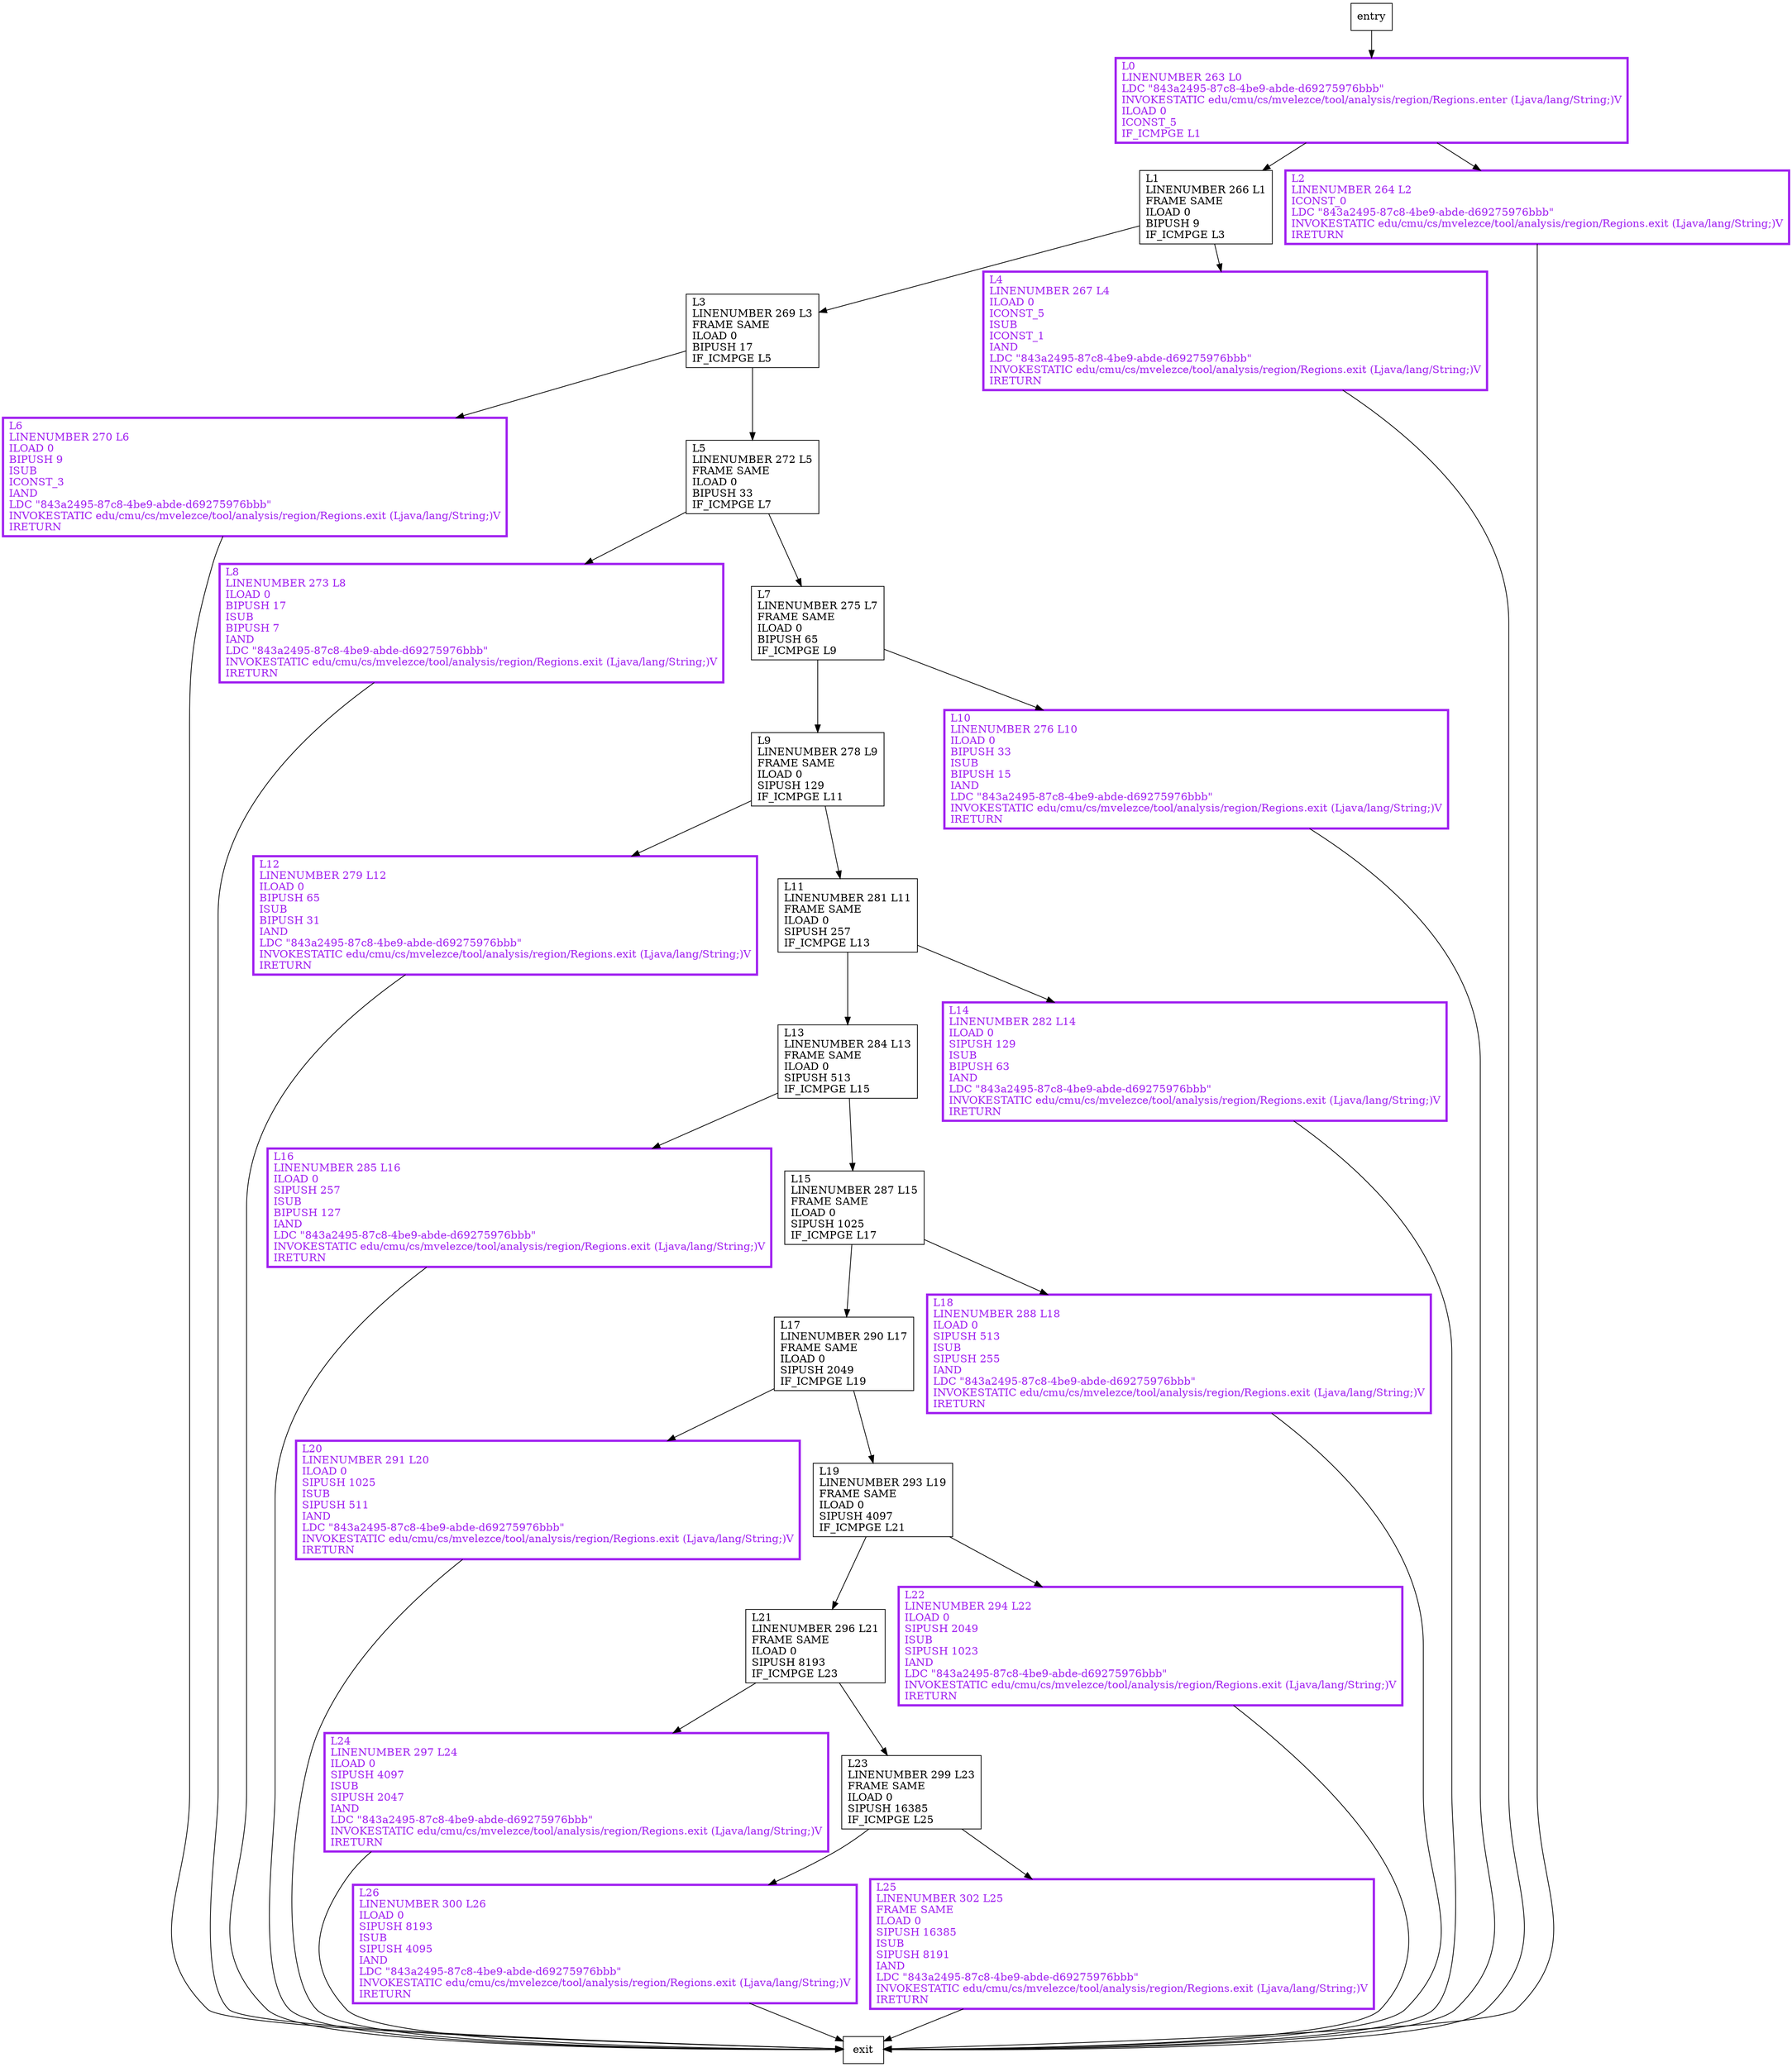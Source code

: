 digraph distExtraBitsValue {
node [shape=record];
889092672 [label="L17\lLINENUMBER 290 L17\lFRAME SAME\lILOAD 0\lSIPUSH 2049\lIF_ICMPGE L19\l"];
1989017960 [label="L16\lLINENUMBER 285 L16\lILOAD 0\lSIPUSH 257\lISUB\lBIPUSH 127\lIAND\lLDC \"843a2495-87c8-4be9-abde-d69275976bbb\"\lINVOKESTATIC edu/cmu/cs/mvelezce/tool/analysis/region/Regions.exit (Ljava/lang/String;)V\lIRETURN\l"];
1727469981 [label="L9\lLINENUMBER 278 L9\lFRAME SAME\lILOAD 0\lSIPUSH 129\lIF_ICMPGE L11\l"];
1634361855 [label="L12\lLINENUMBER 279 L12\lILOAD 0\lBIPUSH 65\lISUB\lBIPUSH 31\lIAND\lLDC \"843a2495-87c8-4be9-abde-d69275976bbb\"\lINVOKESTATIC edu/cmu/cs/mvelezce/tool/analysis/region/Regions.exit (Ljava/lang/String;)V\lIRETURN\l"];
1170221520 [label="L21\lLINENUMBER 296 L21\lFRAME SAME\lILOAD 0\lSIPUSH 8193\lIF_ICMPGE L23\l"];
1905515427 [label="L3\lLINENUMBER 269 L3\lFRAME SAME\lILOAD 0\lBIPUSH 17\lIF_ICMPGE L5\l"];
1146742149 [label="L15\lLINENUMBER 287 L15\lFRAME SAME\lILOAD 0\lSIPUSH 1025\lIF_ICMPGE L17\l"];
1644327549 [label="L24\lLINENUMBER 297 L24\lILOAD 0\lSIPUSH 4097\lISUB\lSIPUSH 2047\lIAND\lLDC \"843a2495-87c8-4be9-abde-d69275976bbb\"\lINVOKESTATIC edu/cmu/cs/mvelezce/tool/analysis/region/Regions.exit (Ljava/lang/String;)V\lIRETURN\l"];
999138468 [label="L23\lLINENUMBER 299 L23\lFRAME SAME\lILOAD 0\lSIPUSH 16385\lIF_ICMPGE L25\l"];
710606088 [label="L6\lLINENUMBER 270 L6\lILOAD 0\lBIPUSH 9\lISUB\lICONST_3\lIAND\lLDC \"843a2495-87c8-4be9-abde-d69275976bbb\"\lINVOKESTATIC edu/cmu/cs/mvelezce/tool/analysis/region/Regions.exit (Ljava/lang/String;)V\lIRETURN\l"];
1001379758 [label="L26\lLINENUMBER 300 L26\lILOAD 0\lSIPUSH 8193\lISUB\lSIPUSH 4095\lIAND\lLDC \"843a2495-87c8-4be9-abde-d69275976bbb\"\lINVOKESTATIC edu/cmu/cs/mvelezce/tool/analysis/region/Regions.exit (Ljava/lang/String;)V\lIRETURN\l"];
1066383294 [label="L13\lLINENUMBER 284 L13\lFRAME SAME\lILOAD 0\lSIPUSH 513\lIF_ICMPGE L15\l"];
36405167 [label="L20\lLINENUMBER 291 L20\lILOAD 0\lSIPUSH 1025\lISUB\lSIPUSH 511\lIAND\lLDC \"843a2495-87c8-4be9-abde-d69275976bbb\"\lINVOKESTATIC edu/cmu/cs/mvelezce/tool/analysis/region/Regions.exit (Ljava/lang/String;)V\lIRETURN\l"];
2035524899 [label="L8\lLINENUMBER 273 L8\lILOAD 0\lBIPUSH 17\lISUB\lBIPUSH 7\lIAND\lLDC \"843a2495-87c8-4be9-abde-d69275976bbb\"\lINVOKESTATIC edu/cmu/cs/mvelezce/tool/analysis/region/Regions.exit (Ljava/lang/String;)V\lIRETURN\l"];
37209187 [label="L4\lLINENUMBER 267 L4\lILOAD 0\lICONST_5\lISUB\lICONST_1\lIAND\lLDC \"843a2495-87c8-4be9-abde-d69275976bbb\"\lINVOKESTATIC edu/cmu/cs/mvelezce/tool/analysis/region/Regions.exit (Ljava/lang/String;)V\lIRETURN\l"];
456661750 [label="L10\lLINENUMBER 276 L10\lILOAD 0\lBIPUSH 33\lISUB\lBIPUSH 15\lIAND\lLDC \"843a2495-87c8-4be9-abde-d69275976bbb\"\lINVOKESTATIC edu/cmu/cs/mvelezce/tool/analysis/region/Regions.exit (Ljava/lang/String;)V\lIRETURN\l"];
299526811 [label="L1\lLINENUMBER 266 L1\lFRAME SAME\lILOAD 0\lBIPUSH 9\lIF_ICMPGE L3\l"];
642275652 [label="L25\lLINENUMBER 302 L25\lFRAME SAME\lILOAD 0\lSIPUSH 16385\lISUB\lSIPUSH 8191\lIAND\lLDC \"843a2495-87c8-4be9-abde-d69275976bbb\"\lINVOKESTATIC edu/cmu/cs/mvelezce/tool/analysis/region/Regions.exit (Ljava/lang/String;)V\lIRETURN\l"];
658091613 [label="L2\lLINENUMBER 264 L2\lICONST_0\lLDC \"843a2495-87c8-4be9-abde-d69275976bbb\"\lINVOKESTATIC edu/cmu/cs/mvelezce/tool/analysis/region/Regions.exit (Ljava/lang/String;)V\lIRETURN\l"];
265683617 [label="L18\lLINENUMBER 288 L18\lILOAD 0\lSIPUSH 513\lISUB\lSIPUSH 255\lIAND\lLDC \"843a2495-87c8-4be9-abde-d69275976bbb\"\lINVOKESTATIC edu/cmu/cs/mvelezce/tool/analysis/region/Regions.exit (Ljava/lang/String;)V\lIRETURN\l"];
78166803 [label="L19\lLINENUMBER 293 L19\lFRAME SAME\lILOAD 0\lSIPUSH 4097\lIF_ICMPGE L21\l"];
1690039571 [label="L14\lLINENUMBER 282 L14\lILOAD 0\lSIPUSH 129\lISUB\lBIPUSH 63\lIAND\lLDC \"843a2495-87c8-4be9-abde-d69275976bbb\"\lINVOKESTATIC edu/cmu/cs/mvelezce/tool/analysis/region/Regions.exit (Ljava/lang/String;)V\lIRETURN\l"];
1090254860 [label="L5\lLINENUMBER 272 L5\lFRAME SAME\lILOAD 0\lBIPUSH 33\lIF_ICMPGE L7\l"];
2059204803 [label="L22\lLINENUMBER 294 L22\lILOAD 0\lSIPUSH 2049\lISUB\lSIPUSH 1023\lIAND\lLDC \"843a2495-87c8-4be9-abde-d69275976bbb\"\lINVOKESTATIC edu/cmu/cs/mvelezce/tool/analysis/region/Regions.exit (Ljava/lang/String;)V\lIRETURN\l"];
1088841268 [label="L0\lLINENUMBER 263 L0\lLDC \"843a2495-87c8-4be9-abde-d69275976bbb\"\lINVOKESTATIC edu/cmu/cs/mvelezce/tool/analysis/region/Regions.enter (Ljava/lang/String;)V\lILOAD 0\lICONST_5\lIF_ICMPGE L1\l"];
1174103331 [label="L7\lLINENUMBER 275 L7\lFRAME SAME\lILOAD 0\lBIPUSH 65\lIF_ICMPGE L9\l"];
91535055 [label="L11\lLINENUMBER 281 L11\lFRAME SAME\lILOAD 0\lSIPUSH 257\lIF_ICMPGE L13\l"];
entry;
exit;
889092672 -> 78166803;
889092672 -> 36405167;
1989017960 -> exit;
1727469981 -> 1634361855;
1727469981 -> 91535055;
1634361855 -> exit;
1170221520 -> 999138468;
1170221520 -> 1644327549;
1905515427 -> 1090254860;
1905515427 -> 710606088;
1146742149 -> 889092672;
1146742149 -> 265683617;
1644327549 -> exit;
999138468 -> 642275652;
999138468 -> 1001379758;
710606088 -> exit;
1001379758 -> exit;
1066383294 -> 1989017960;
1066383294 -> 1146742149;
36405167 -> exit;
2035524899 -> exit;
37209187 -> exit;
456661750 -> exit;
299526811 -> 1905515427;
299526811 -> 37209187;
642275652 -> exit;
658091613 -> exit;
265683617 -> exit;
78166803 -> 1170221520;
78166803 -> 2059204803;
1690039571 -> exit;
1090254860 -> 1174103331;
1090254860 -> 2035524899;
entry -> 1088841268;
2059204803 -> exit;
1088841268 -> 658091613;
1088841268 -> 299526811;
1174103331 -> 1727469981;
1174103331 -> 456661750;
91535055 -> 1066383294;
91535055 -> 1690039571;
642275652[fontcolor="purple", penwidth=3, color="purple"];
1989017960[fontcolor="purple", penwidth=3, color="purple"];
658091613[fontcolor="purple", penwidth=3, color="purple"];
1634361855[fontcolor="purple", penwidth=3, color="purple"];
265683617[fontcolor="purple", penwidth=3, color="purple"];
1644327549[fontcolor="purple", penwidth=3, color="purple"];
1690039571[fontcolor="purple", penwidth=3, color="purple"];
710606088[fontcolor="purple", penwidth=3, color="purple"];
1001379758[fontcolor="purple", penwidth=3, color="purple"];
36405167[fontcolor="purple", penwidth=3, color="purple"];
2059204803[fontcolor="purple", penwidth=3, color="purple"];
1088841268[fontcolor="purple", penwidth=3, color="purple"];
2035524899[fontcolor="purple", penwidth=3, color="purple"];
37209187[fontcolor="purple", penwidth=3, color="purple"];
456661750[fontcolor="purple", penwidth=3, color="purple"];
}
